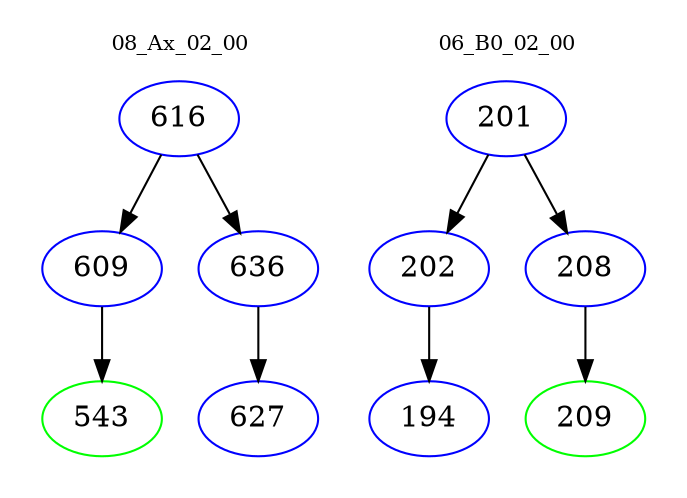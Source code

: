 digraph{
subgraph cluster_0 {
color = white
label = "08_Ax_02_00";
fontsize=10;
T0_616 [label="616", color="blue"]
T0_616 -> T0_609 [color="black"]
T0_609 [label="609", color="blue"]
T0_609 -> T0_543 [color="black"]
T0_543 [label="543", color="green"]
T0_616 -> T0_636 [color="black"]
T0_636 [label="636", color="blue"]
T0_636 -> T0_627 [color="black"]
T0_627 [label="627", color="blue"]
}
subgraph cluster_1 {
color = white
label = "06_B0_02_00";
fontsize=10;
T1_201 [label="201", color="blue"]
T1_201 -> T1_202 [color="black"]
T1_202 [label="202", color="blue"]
T1_202 -> T1_194 [color="black"]
T1_194 [label="194", color="blue"]
T1_201 -> T1_208 [color="black"]
T1_208 [label="208", color="blue"]
T1_208 -> T1_209 [color="black"]
T1_209 [label="209", color="green"]
}
}
